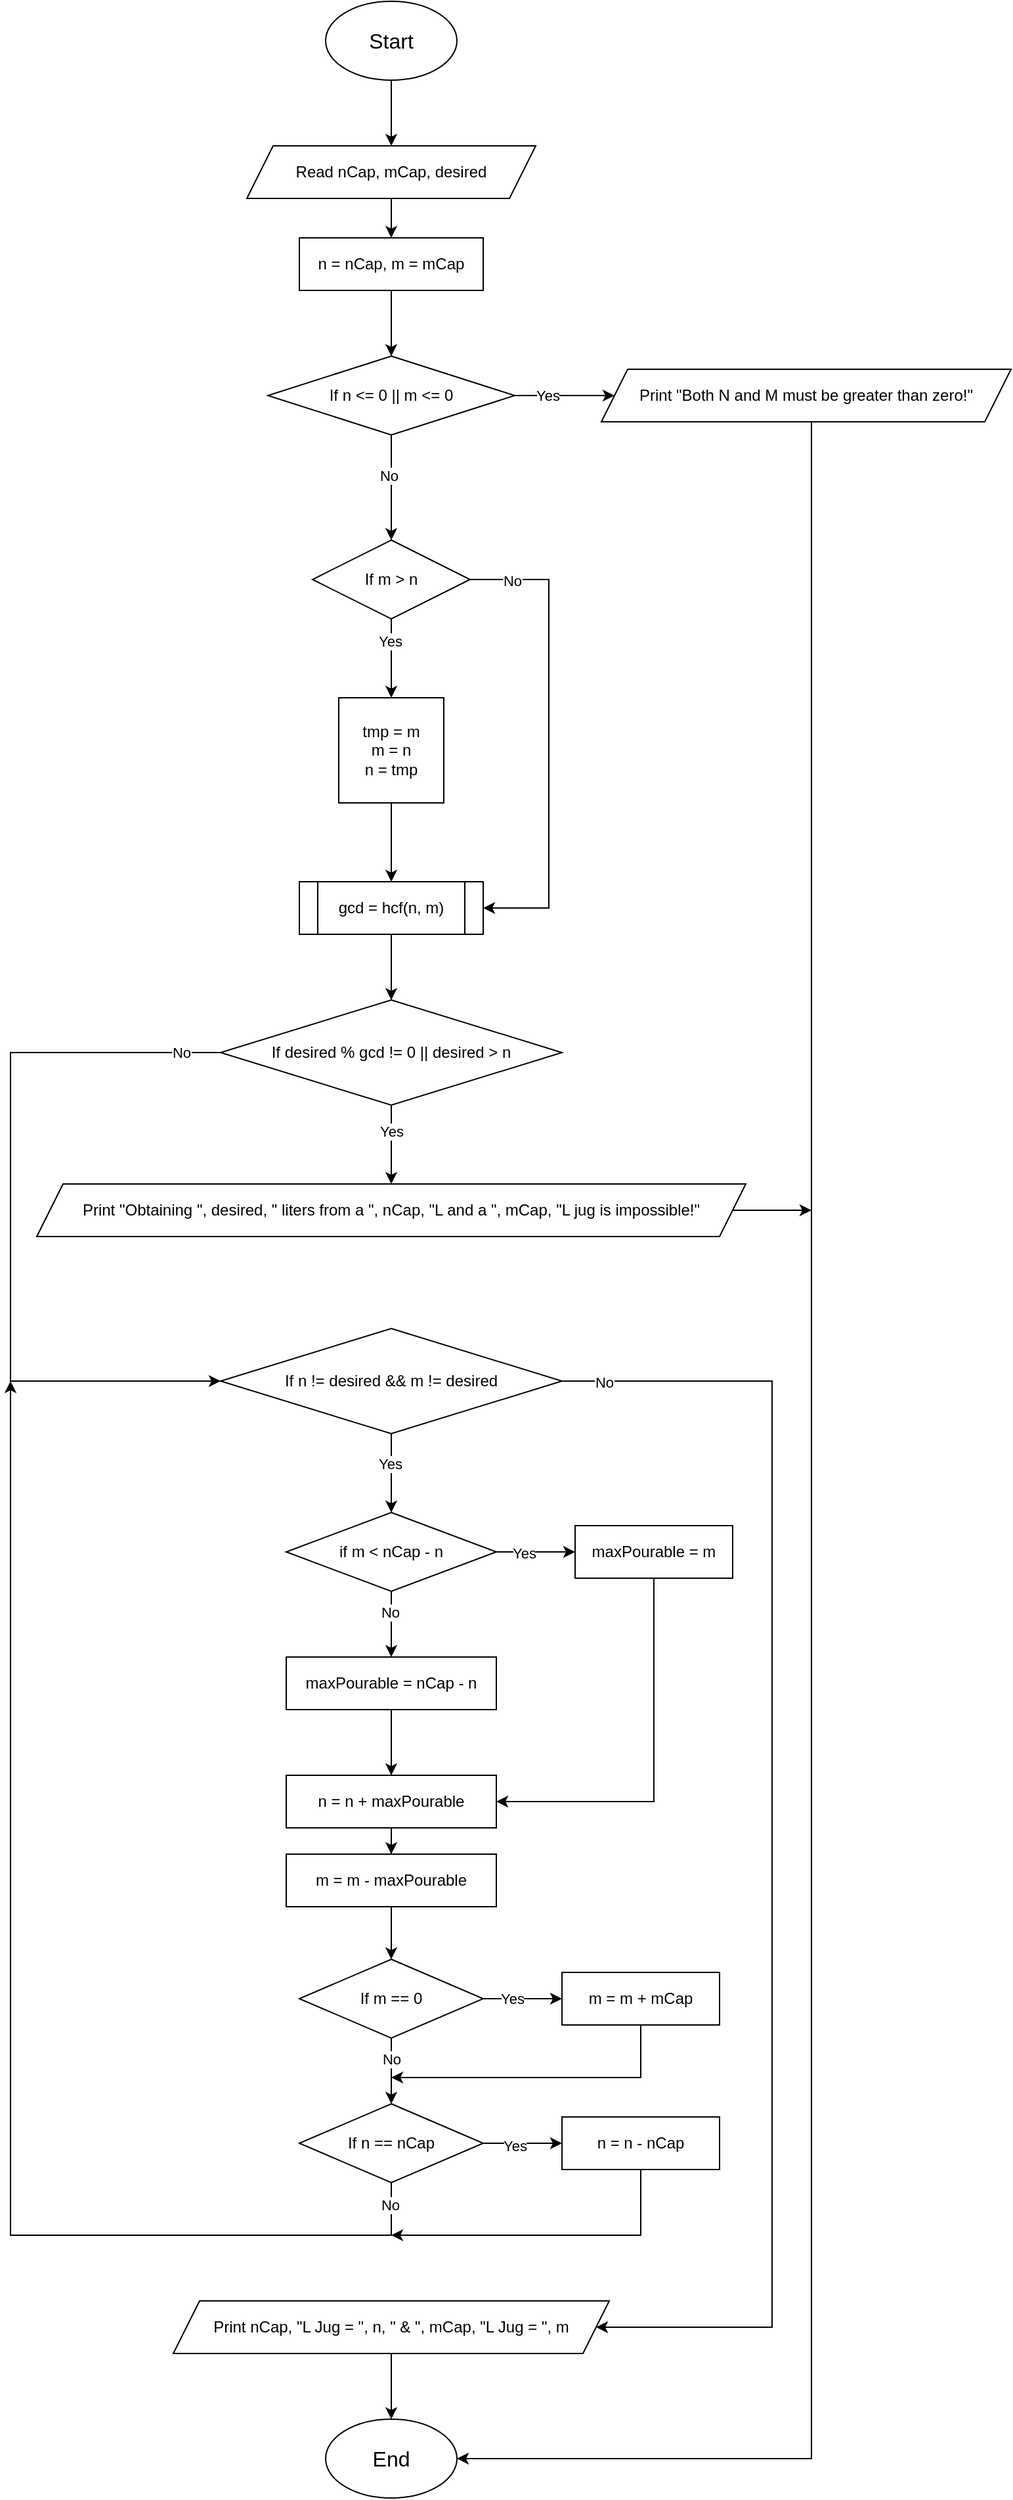 <mxfile version="24.7.8">
  <diagram id="C5RBs43oDa-KdzZeNtuy" name="Page-1">
    <mxGraphModel dx="2091" dy="1555" grid="1" gridSize="10" guides="1" tooltips="1" connect="1" arrows="1" fold="1" page="1" pageScale="1" pageWidth="827" pageHeight="1169" math="0" shadow="0">
      <root>
        <mxCell id="WIyWlLk6GJQsqaUBKTNV-0" />
        <mxCell id="WIyWlLk6GJQsqaUBKTNV-1" parent="WIyWlLk6GJQsqaUBKTNV-0" />
        <mxCell id="iKKr58bUpLhh_jPyrd8U-30" value="" style="edgeStyle=orthogonalEdgeStyle;rounded=0;orthogonalLoop=1;jettySize=auto;html=1;" edge="1" parent="WIyWlLk6GJQsqaUBKTNV-1" source="iKKr58bUpLhh_jPyrd8U-0" target="iKKr58bUpLhh_jPyrd8U-2">
          <mxGeometry relative="1" as="geometry" />
        </mxCell>
        <mxCell id="iKKr58bUpLhh_jPyrd8U-0" value="Start" style="ellipse;whiteSpace=wrap;html=1;fontSize=16;" vertex="1" parent="WIyWlLk6GJQsqaUBKTNV-1">
          <mxGeometry x="230" y="140" width="100" height="60" as="geometry" />
        </mxCell>
        <mxCell id="iKKr58bUpLhh_jPyrd8U-1" value="End" style="ellipse;whiteSpace=wrap;html=1;fontSize=16;" vertex="1" parent="WIyWlLk6GJQsqaUBKTNV-1">
          <mxGeometry x="230" y="1980" width="100" height="60" as="geometry" />
        </mxCell>
        <mxCell id="iKKr58bUpLhh_jPyrd8U-31" value="" style="edgeStyle=orthogonalEdgeStyle;rounded=0;orthogonalLoop=1;jettySize=auto;html=1;" edge="1" parent="WIyWlLk6GJQsqaUBKTNV-1" source="iKKr58bUpLhh_jPyrd8U-2" target="iKKr58bUpLhh_jPyrd8U-8">
          <mxGeometry relative="1" as="geometry" />
        </mxCell>
        <mxCell id="iKKr58bUpLhh_jPyrd8U-2" value="Read nCap, mCap, desired" style="shape=parallelogram;perimeter=parallelogramPerimeter;whiteSpace=wrap;html=1;fixedSize=1;" vertex="1" parent="WIyWlLk6GJQsqaUBKTNV-1">
          <mxGeometry x="170" y="250" width="220" height="40" as="geometry" />
        </mxCell>
        <mxCell id="iKKr58bUpLhh_jPyrd8U-32" value="" style="edgeStyle=orthogonalEdgeStyle;rounded=0;orthogonalLoop=1;jettySize=auto;html=1;" edge="1" parent="WIyWlLk6GJQsqaUBKTNV-1" source="iKKr58bUpLhh_jPyrd8U-8" target="iKKr58bUpLhh_jPyrd8U-9">
          <mxGeometry relative="1" as="geometry" />
        </mxCell>
        <mxCell id="iKKr58bUpLhh_jPyrd8U-8" value="n = nCap, m = mCap" style="rounded=0;whiteSpace=wrap;html=1;" vertex="1" parent="WIyWlLk6GJQsqaUBKTNV-1">
          <mxGeometry x="210" y="320" width="140" height="40" as="geometry" />
        </mxCell>
        <mxCell id="iKKr58bUpLhh_jPyrd8U-33" value="" style="edgeStyle=orthogonalEdgeStyle;rounded=0;orthogonalLoop=1;jettySize=auto;html=1;" edge="1" parent="WIyWlLk6GJQsqaUBKTNV-1" source="iKKr58bUpLhh_jPyrd8U-9" target="iKKr58bUpLhh_jPyrd8U-10">
          <mxGeometry relative="1" as="geometry" />
        </mxCell>
        <mxCell id="iKKr58bUpLhh_jPyrd8U-36" value="Yes" style="edgeLabel;html=1;align=center;verticalAlign=middle;resizable=0;points=[];" vertex="1" connectable="0" parent="iKKr58bUpLhh_jPyrd8U-33">
          <mxGeometry x="-0.352" relative="1" as="geometry">
            <mxPoint as="offset" />
          </mxGeometry>
        </mxCell>
        <mxCell id="iKKr58bUpLhh_jPyrd8U-35" value="" style="edgeStyle=orthogonalEdgeStyle;rounded=0;orthogonalLoop=1;jettySize=auto;html=1;" edge="1" parent="WIyWlLk6GJQsqaUBKTNV-1" source="iKKr58bUpLhh_jPyrd8U-9" target="iKKr58bUpLhh_jPyrd8U-11">
          <mxGeometry relative="1" as="geometry" />
        </mxCell>
        <mxCell id="iKKr58bUpLhh_jPyrd8U-37" value="No" style="edgeLabel;html=1;align=center;verticalAlign=middle;resizable=0;points=[];" vertex="1" connectable="0" parent="iKKr58bUpLhh_jPyrd8U-35">
          <mxGeometry x="-0.238" y="-2" relative="1" as="geometry">
            <mxPoint as="offset" />
          </mxGeometry>
        </mxCell>
        <mxCell id="iKKr58bUpLhh_jPyrd8U-9" value="&lt;div&gt;If n &amp;lt;= 0 || m &amp;lt;= 0&lt;/div&gt;" style="rhombus;whiteSpace=wrap;html=1;" vertex="1" parent="WIyWlLk6GJQsqaUBKTNV-1">
          <mxGeometry x="186" y="410" width="188" height="60" as="geometry" />
        </mxCell>
        <mxCell id="iKKr58bUpLhh_jPyrd8U-34" style="edgeStyle=orthogonalEdgeStyle;rounded=0;orthogonalLoop=1;jettySize=auto;html=1;exitX=0.5;exitY=1;exitDx=0;exitDy=0;entryX=1;entryY=0.5;entryDx=0;entryDy=0;" edge="1" parent="WIyWlLk6GJQsqaUBKTNV-1" source="iKKr58bUpLhh_jPyrd8U-10" target="iKKr58bUpLhh_jPyrd8U-1">
          <mxGeometry relative="1" as="geometry">
            <Array as="points">
              <mxPoint x="600" y="460" />
              <mxPoint x="600" y="2010" />
            </Array>
          </mxGeometry>
        </mxCell>
        <mxCell id="iKKr58bUpLhh_jPyrd8U-10" value="Print&amp;nbsp;&quot;Both N and M must be greater than zero!&quot;" style="shape=parallelogram;perimeter=parallelogramPerimeter;whiteSpace=wrap;html=1;fixedSize=1;" vertex="1" parent="WIyWlLk6GJQsqaUBKTNV-1">
          <mxGeometry x="440" y="420" width="312" height="40" as="geometry" />
        </mxCell>
        <mxCell id="iKKr58bUpLhh_jPyrd8U-38" value="" style="edgeStyle=orthogonalEdgeStyle;rounded=0;orthogonalLoop=1;jettySize=auto;html=1;" edge="1" parent="WIyWlLk6GJQsqaUBKTNV-1" source="iKKr58bUpLhh_jPyrd8U-11" target="iKKr58bUpLhh_jPyrd8U-12">
          <mxGeometry relative="1" as="geometry" />
        </mxCell>
        <mxCell id="iKKr58bUpLhh_jPyrd8U-42" value="Yes" style="edgeLabel;html=1;align=center;verticalAlign=middle;resizable=0;points=[];" vertex="1" connectable="0" parent="iKKr58bUpLhh_jPyrd8U-38">
          <mxGeometry x="-0.448" y="-1" relative="1" as="geometry">
            <mxPoint as="offset" />
          </mxGeometry>
        </mxCell>
        <mxCell id="iKKr58bUpLhh_jPyrd8U-40" style="edgeStyle=orthogonalEdgeStyle;rounded=0;orthogonalLoop=1;jettySize=auto;html=1;exitX=1;exitY=0.5;exitDx=0;exitDy=0;entryX=1;entryY=0.5;entryDx=0;entryDy=0;" edge="1" parent="WIyWlLk6GJQsqaUBKTNV-1" source="iKKr58bUpLhh_jPyrd8U-11" target="iKKr58bUpLhh_jPyrd8U-14">
          <mxGeometry relative="1" as="geometry">
            <Array as="points">
              <mxPoint x="400" y="580" />
              <mxPoint x="400" y="830" />
            </Array>
          </mxGeometry>
        </mxCell>
        <mxCell id="iKKr58bUpLhh_jPyrd8U-41" value="No" style="edgeLabel;html=1;align=center;verticalAlign=middle;resizable=0;points=[];" vertex="1" connectable="0" parent="iKKr58bUpLhh_jPyrd8U-40">
          <mxGeometry x="-0.824" y="-1" relative="1" as="geometry">
            <mxPoint as="offset" />
          </mxGeometry>
        </mxCell>
        <mxCell id="iKKr58bUpLhh_jPyrd8U-11" value="&lt;div&gt;If m &amp;gt; n&lt;/div&gt;" style="rhombus;whiteSpace=wrap;html=1;" vertex="1" parent="WIyWlLk6GJQsqaUBKTNV-1">
          <mxGeometry x="220" y="550" width="120" height="60" as="geometry" />
        </mxCell>
        <mxCell id="iKKr58bUpLhh_jPyrd8U-39" value="" style="edgeStyle=orthogonalEdgeStyle;rounded=0;orthogonalLoop=1;jettySize=auto;html=1;" edge="1" parent="WIyWlLk6GJQsqaUBKTNV-1" source="iKKr58bUpLhh_jPyrd8U-12" target="iKKr58bUpLhh_jPyrd8U-14">
          <mxGeometry relative="1" as="geometry" />
        </mxCell>
        <mxCell id="iKKr58bUpLhh_jPyrd8U-12" value="tmp = m&lt;div&gt;m = n&lt;/div&gt;&lt;div&gt;n = tmp&lt;/div&gt;" style="rounded=0;whiteSpace=wrap;html=1;" vertex="1" parent="WIyWlLk6GJQsqaUBKTNV-1">
          <mxGeometry x="240" y="670" width="80" height="80" as="geometry" />
        </mxCell>
        <mxCell id="iKKr58bUpLhh_jPyrd8U-43" value="" style="edgeStyle=orthogonalEdgeStyle;rounded=0;orthogonalLoop=1;jettySize=auto;html=1;" edge="1" parent="WIyWlLk6GJQsqaUBKTNV-1" source="iKKr58bUpLhh_jPyrd8U-14" target="iKKr58bUpLhh_jPyrd8U-15">
          <mxGeometry relative="1" as="geometry" />
        </mxCell>
        <mxCell id="iKKr58bUpLhh_jPyrd8U-14" value="gcd = hcf(n, m)" style="shape=process;whiteSpace=wrap;html=1;backgroundOutline=1;" vertex="1" parent="WIyWlLk6GJQsqaUBKTNV-1">
          <mxGeometry x="210" y="810" width="140" height="40" as="geometry" />
        </mxCell>
        <mxCell id="iKKr58bUpLhh_jPyrd8U-44" value="" style="edgeStyle=orthogonalEdgeStyle;rounded=0;orthogonalLoop=1;jettySize=auto;html=1;" edge="1" parent="WIyWlLk6GJQsqaUBKTNV-1" source="iKKr58bUpLhh_jPyrd8U-15" target="iKKr58bUpLhh_jPyrd8U-16">
          <mxGeometry relative="1" as="geometry" />
        </mxCell>
        <mxCell id="iKKr58bUpLhh_jPyrd8U-47" value="Yes" style="edgeLabel;html=1;align=center;verticalAlign=middle;resizable=0;points=[];" vertex="1" connectable="0" parent="iKKr58bUpLhh_jPyrd8U-44">
          <mxGeometry x="-0.346" y="-2" relative="1" as="geometry">
            <mxPoint x="2" as="offset" />
          </mxGeometry>
        </mxCell>
        <mxCell id="iKKr58bUpLhh_jPyrd8U-46" style="edgeStyle=orthogonalEdgeStyle;rounded=0;orthogonalLoop=1;jettySize=auto;html=1;exitX=0;exitY=0.5;exitDx=0;exitDy=0;entryX=0;entryY=0.5;entryDx=0;entryDy=0;" edge="1" parent="WIyWlLk6GJQsqaUBKTNV-1" source="iKKr58bUpLhh_jPyrd8U-15" target="iKKr58bUpLhh_jPyrd8U-17">
          <mxGeometry relative="1" as="geometry">
            <Array as="points">
              <mxPoint x="-10" y="940" />
              <mxPoint x="-10" y="1190" />
            </Array>
          </mxGeometry>
        </mxCell>
        <mxCell id="iKKr58bUpLhh_jPyrd8U-48" value="No" style="edgeLabel;html=1;align=center;verticalAlign=middle;resizable=0;points=[];" vertex="1" connectable="0" parent="iKKr58bUpLhh_jPyrd8U-46">
          <mxGeometry x="-0.881" y="-1" relative="1" as="geometry">
            <mxPoint x="4" y="1" as="offset" />
          </mxGeometry>
        </mxCell>
        <mxCell id="iKKr58bUpLhh_jPyrd8U-15" value="&lt;div&gt;If&amp;nbsp;desired % gcd != 0 || desired &amp;gt; n&lt;/div&gt;" style="rhombus;whiteSpace=wrap;html=1;" vertex="1" parent="WIyWlLk6GJQsqaUBKTNV-1">
          <mxGeometry x="150" y="900" width="260" height="80" as="geometry" />
        </mxCell>
        <mxCell id="iKKr58bUpLhh_jPyrd8U-45" style="edgeStyle=orthogonalEdgeStyle;rounded=0;orthogonalLoop=1;jettySize=auto;html=1;" edge="1" parent="WIyWlLk6GJQsqaUBKTNV-1" source="iKKr58bUpLhh_jPyrd8U-16">
          <mxGeometry relative="1" as="geometry">
            <mxPoint x="600" y="1060" as="targetPoint" />
          </mxGeometry>
        </mxCell>
        <mxCell id="iKKr58bUpLhh_jPyrd8U-16" value="Print &quot;Obtaining &quot;, desired, &quot; liters from a &quot;, nCap, &quot;L and a &quot;, mCap, &quot;L jug is impossible!&quot;" style="shape=parallelogram;perimeter=parallelogramPerimeter;whiteSpace=wrap;html=1;fixedSize=1;" vertex="1" parent="WIyWlLk6GJQsqaUBKTNV-1">
          <mxGeometry x="10" y="1040" width="540" height="40" as="geometry" />
        </mxCell>
        <mxCell id="iKKr58bUpLhh_jPyrd8U-51" style="edgeStyle=orthogonalEdgeStyle;rounded=0;orthogonalLoop=1;jettySize=auto;html=1;exitX=1;exitY=0.5;exitDx=0;exitDy=0;entryX=1;entryY=0.5;entryDx=0;entryDy=0;" edge="1" parent="WIyWlLk6GJQsqaUBKTNV-1" source="iKKr58bUpLhh_jPyrd8U-17" target="iKKr58bUpLhh_jPyrd8U-29">
          <mxGeometry relative="1" as="geometry">
            <Array as="points">
              <mxPoint x="570" y="1190" />
              <mxPoint x="570" y="1910" />
            </Array>
          </mxGeometry>
        </mxCell>
        <mxCell id="iKKr58bUpLhh_jPyrd8U-54" value="No" style="edgeLabel;html=1;align=center;verticalAlign=middle;resizable=0;points=[];" vertex="1" connectable="0" parent="iKKr58bUpLhh_jPyrd8U-51">
          <mxGeometry x="-0.938" y="-1" relative="1" as="geometry">
            <mxPoint as="offset" />
          </mxGeometry>
        </mxCell>
        <mxCell id="iKKr58bUpLhh_jPyrd8U-52" value="" style="edgeStyle=orthogonalEdgeStyle;rounded=0;orthogonalLoop=1;jettySize=auto;html=1;" edge="1" parent="WIyWlLk6GJQsqaUBKTNV-1" source="iKKr58bUpLhh_jPyrd8U-17" target="iKKr58bUpLhh_jPyrd8U-18">
          <mxGeometry relative="1" as="geometry" />
        </mxCell>
        <mxCell id="iKKr58bUpLhh_jPyrd8U-53" value="Yes" style="edgeLabel;html=1;align=center;verticalAlign=middle;resizable=0;points=[];" vertex="1" connectable="0" parent="iKKr58bUpLhh_jPyrd8U-52">
          <mxGeometry x="-0.236" y="-1" relative="1" as="geometry">
            <mxPoint as="offset" />
          </mxGeometry>
        </mxCell>
        <mxCell id="iKKr58bUpLhh_jPyrd8U-17" value="&lt;div&gt;If&amp;nbsp;n != desired &amp;amp;&amp;amp; m != desired&lt;/div&gt;" style="rhombus;whiteSpace=wrap;html=1;" vertex="1" parent="WIyWlLk6GJQsqaUBKTNV-1">
          <mxGeometry x="150" y="1150" width="260" height="80" as="geometry" />
        </mxCell>
        <mxCell id="iKKr58bUpLhh_jPyrd8U-55" value="" style="edgeStyle=orthogonalEdgeStyle;rounded=0;orthogonalLoop=1;jettySize=auto;html=1;" edge="1" parent="WIyWlLk6GJQsqaUBKTNV-1" source="iKKr58bUpLhh_jPyrd8U-18" target="iKKr58bUpLhh_jPyrd8U-19">
          <mxGeometry relative="1" as="geometry" />
        </mxCell>
        <mxCell id="iKKr58bUpLhh_jPyrd8U-60" value="Yes" style="edgeLabel;html=1;align=center;verticalAlign=middle;resizable=0;points=[];" vertex="1" connectable="0" parent="iKKr58bUpLhh_jPyrd8U-55">
          <mxGeometry x="-0.301" y="-1" relative="1" as="geometry">
            <mxPoint as="offset" />
          </mxGeometry>
        </mxCell>
        <mxCell id="iKKr58bUpLhh_jPyrd8U-56" value="" style="edgeStyle=orthogonalEdgeStyle;rounded=0;orthogonalLoop=1;jettySize=auto;html=1;" edge="1" parent="WIyWlLk6GJQsqaUBKTNV-1" source="iKKr58bUpLhh_jPyrd8U-18" target="iKKr58bUpLhh_jPyrd8U-20">
          <mxGeometry relative="1" as="geometry" />
        </mxCell>
        <mxCell id="iKKr58bUpLhh_jPyrd8U-61" value="No" style="edgeLabel;html=1;align=center;verticalAlign=middle;resizable=0;points=[];" vertex="1" connectable="0" parent="iKKr58bUpLhh_jPyrd8U-56">
          <mxGeometry x="-0.379" y="-1" relative="1" as="geometry">
            <mxPoint as="offset" />
          </mxGeometry>
        </mxCell>
        <mxCell id="iKKr58bUpLhh_jPyrd8U-18" value="&lt;div&gt;if&amp;nbsp;m &amp;lt; nCap - n&lt;/div&gt;" style="rhombus;whiteSpace=wrap;html=1;" vertex="1" parent="WIyWlLk6GJQsqaUBKTNV-1">
          <mxGeometry x="200" y="1290" width="160" height="60" as="geometry" />
        </mxCell>
        <mxCell id="iKKr58bUpLhh_jPyrd8U-59" style="edgeStyle=orthogonalEdgeStyle;rounded=0;orthogonalLoop=1;jettySize=auto;html=1;entryX=1;entryY=0.5;entryDx=0;entryDy=0;" edge="1" parent="WIyWlLk6GJQsqaUBKTNV-1" source="iKKr58bUpLhh_jPyrd8U-19" target="iKKr58bUpLhh_jPyrd8U-23">
          <mxGeometry relative="1" as="geometry">
            <Array as="points">
              <mxPoint x="480" y="1510" />
            </Array>
          </mxGeometry>
        </mxCell>
        <mxCell id="iKKr58bUpLhh_jPyrd8U-19" value="maxPourable = m" style="rounded=0;whiteSpace=wrap;html=1;" vertex="1" parent="WIyWlLk6GJQsqaUBKTNV-1">
          <mxGeometry x="420" y="1300" width="120" height="40" as="geometry" />
        </mxCell>
        <mxCell id="iKKr58bUpLhh_jPyrd8U-58" style="edgeStyle=orthogonalEdgeStyle;rounded=0;orthogonalLoop=1;jettySize=auto;html=1;entryX=0.5;entryY=0;entryDx=0;entryDy=0;" edge="1" parent="WIyWlLk6GJQsqaUBKTNV-1" source="iKKr58bUpLhh_jPyrd8U-20" target="iKKr58bUpLhh_jPyrd8U-23">
          <mxGeometry relative="1" as="geometry" />
        </mxCell>
        <mxCell id="iKKr58bUpLhh_jPyrd8U-20" value="maxPourable = nCap - n" style="rounded=0;whiteSpace=wrap;html=1;" vertex="1" parent="WIyWlLk6GJQsqaUBKTNV-1">
          <mxGeometry x="200" y="1400" width="160" height="40" as="geometry" />
        </mxCell>
        <mxCell id="iKKr58bUpLhh_jPyrd8U-62" style="edgeStyle=orthogonalEdgeStyle;rounded=0;orthogonalLoop=1;jettySize=auto;html=1;entryX=0.5;entryY=0;entryDx=0;entryDy=0;" edge="1" parent="WIyWlLk6GJQsqaUBKTNV-1" source="iKKr58bUpLhh_jPyrd8U-23" target="iKKr58bUpLhh_jPyrd8U-24">
          <mxGeometry relative="1" as="geometry" />
        </mxCell>
        <mxCell id="iKKr58bUpLhh_jPyrd8U-23" value="n = n + maxPourable" style="rounded=0;whiteSpace=wrap;html=1;" vertex="1" parent="WIyWlLk6GJQsqaUBKTNV-1">
          <mxGeometry x="200" y="1490" width="160" height="40" as="geometry" />
        </mxCell>
        <mxCell id="iKKr58bUpLhh_jPyrd8U-63" value="" style="edgeStyle=orthogonalEdgeStyle;rounded=0;orthogonalLoop=1;jettySize=auto;html=1;" edge="1" parent="WIyWlLk6GJQsqaUBKTNV-1" source="iKKr58bUpLhh_jPyrd8U-24" target="iKKr58bUpLhh_jPyrd8U-25">
          <mxGeometry relative="1" as="geometry" />
        </mxCell>
        <mxCell id="iKKr58bUpLhh_jPyrd8U-24" value="m = m - maxPourable" style="rounded=0;whiteSpace=wrap;html=1;" vertex="1" parent="WIyWlLk6GJQsqaUBKTNV-1">
          <mxGeometry x="200" y="1550" width="160" height="40" as="geometry" />
        </mxCell>
        <mxCell id="iKKr58bUpLhh_jPyrd8U-64" value="" style="edgeStyle=orthogonalEdgeStyle;rounded=0;orthogonalLoop=1;jettySize=auto;html=1;" edge="1" parent="WIyWlLk6GJQsqaUBKTNV-1" source="iKKr58bUpLhh_jPyrd8U-25" target="iKKr58bUpLhh_jPyrd8U-26">
          <mxGeometry relative="1" as="geometry" />
        </mxCell>
        <mxCell id="iKKr58bUpLhh_jPyrd8U-66" value="Yes" style="edgeLabel;html=1;align=center;verticalAlign=middle;resizable=0;points=[];" vertex="1" connectable="0" parent="iKKr58bUpLhh_jPyrd8U-64">
          <mxGeometry x="-0.264" relative="1" as="geometry">
            <mxPoint as="offset" />
          </mxGeometry>
        </mxCell>
        <mxCell id="iKKr58bUpLhh_jPyrd8U-65" value="" style="edgeStyle=orthogonalEdgeStyle;rounded=0;orthogonalLoop=1;jettySize=auto;html=1;" edge="1" parent="WIyWlLk6GJQsqaUBKTNV-1" source="iKKr58bUpLhh_jPyrd8U-25" target="iKKr58bUpLhh_jPyrd8U-27">
          <mxGeometry relative="1" as="geometry" />
        </mxCell>
        <mxCell id="iKKr58bUpLhh_jPyrd8U-67" value="No" style="edgeLabel;html=1;align=center;verticalAlign=middle;resizable=0;points=[];" vertex="1" connectable="0" parent="iKKr58bUpLhh_jPyrd8U-65">
          <mxGeometry x="-0.379" relative="1" as="geometry">
            <mxPoint as="offset" />
          </mxGeometry>
        </mxCell>
        <mxCell id="iKKr58bUpLhh_jPyrd8U-25" value="If m == 0" style="rhombus;whiteSpace=wrap;html=1;" vertex="1" parent="WIyWlLk6GJQsqaUBKTNV-1">
          <mxGeometry x="210" y="1630" width="140" height="60" as="geometry" />
        </mxCell>
        <mxCell id="iKKr58bUpLhh_jPyrd8U-69" style="edgeStyle=orthogonalEdgeStyle;rounded=0;orthogonalLoop=1;jettySize=auto;html=1;exitX=0.5;exitY=1;exitDx=0;exitDy=0;" edge="1" parent="WIyWlLk6GJQsqaUBKTNV-1" source="iKKr58bUpLhh_jPyrd8U-26">
          <mxGeometry relative="1" as="geometry">
            <mxPoint x="280" y="1720" as="targetPoint" />
            <Array as="points">
              <mxPoint x="470" y="1720" />
              <mxPoint x="280" y="1720" />
            </Array>
          </mxGeometry>
        </mxCell>
        <mxCell id="iKKr58bUpLhh_jPyrd8U-26" value="m = m + mCap" style="rounded=0;whiteSpace=wrap;html=1;" vertex="1" parent="WIyWlLk6GJQsqaUBKTNV-1">
          <mxGeometry x="410" y="1640" width="120" height="40" as="geometry" />
        </mxCell>
        <mxCell id="iKKr58bUpLhh_jPyrd8U-49" style="edgeStyle=orthogonalEdgeStyle;rounded=0;orthogonalLoop=1;jettySize=auto;html=1;exitX=0.5;exitY=1;exitDx=0;exitDy=0;" edge="1" parent="WIyWlLk6GJQsqaUBKTNV-1" source="iKKr58bUpLhh_jPyrd8U-27">
          <mxGeometry relative="1" as="geometry">
            <mxPoint x="-10" y="1190" as="targetPoint" />
            <Array as="points">
              <mxPoint x="280" y="1840" />
              <mxPoint x="-10" y="1840" />
              <mxPoint x="-10" y="1210" />
            </Array>
          </mxGeometry>
        </mxCell>
        <mxCell id="iKKr58bUpLhh_jPyrd8U-70" value="No" style="edgeLabel;html=1;align=center;verticalAlign=middle;resizable=0;points=[];" vertex="1" connectable="0" parent="iKKr58bUpLhh_jPyrd8U-49">
          <mxGeometry x="-0.966" y="-1" relative="1" as="geometry">
            <mxPoint as="offset" />
          </mxGeometry>
        </mxCell>
        <mxCell id="iKKr58bUpLhh_jPyrd8U-50" value="" style="edgeStyle=orthogonalEdgeStyle;rounded=0;orthogonalLoop=1;jettySize=auto;html=1;" edge="1" parent="WIyWlLk6GJQsqaUBKTNV-1" source="iKKr58bUpLhh_jPyrd8U-27" target="iKKr58bUpLhh_jPyrd8U-28">
          <mxGeometry relative="1" as="geometry" />
        </mxCell>
        <mxCell id="iKKr58bUpLhh_jPyrd8U-68" value="Yes" style="edgeLabel;html=1;align=center;verticalAlign=middle;resizable=0;points=[];" vertex="1" connectable="0" parent="iKKr58bUpLhh_jPyrd8U-50">
          <mxGeometry x="-0.215" y="-2" relative="1" as="geometry">
            <mxPoint as="offset" />
          </mxGeometry>
        </mxCell>
        <mxCell id="iKKr58bUpLhh_jPyrd8U-27" value="If n == nCap" style="rhombus;whiteSpace=wrap;html=1;" vertex="1" parent="WIyWlLk6GJQsqaUBKTNV-1">
          <mxGeometry x="210" y="1740" width="140" height="60" as="geometry" />
        </mxCell>
        <mxCell id="iKKr58bUpLhh_jPyrd8U-71" style="edgeStyle=orthogonalEdgeStyle;rounded=0;orthogonalLoop=1;jettySize=auto;html=1;exitX=0.5;exitY=1;exitDx=0;exitDy=0;" edge="1" parent="WIyWlLk6GJQsqaUBKTNV-1" source="iKKr58bUpLhh_jPyrd8U-28">
          <mxGeometry relative="1" as="geometry">
            <mxPoint x="280" y="1840" as="targetPoint" />
            <Array as="points">
              <mxPoint x="470" y="1840" />
            </Array>
          </mxGeometry>
        </mxCell>
        <mxCell id="iKKr58bUpLhh_jPyrd8U-28" value="n = n - nCap" style="rounded=0;whiteSpace=wrap;html=1;" vertex="1" parent="WIyWlLk6GJQsqaUBKTNV-1">
          <mxGeometry x="410" y="1750" width="120" height="40" as="geometry" />
        </mxCell>
        <mxCell id="iKKr58bUpLhh_jPyrd8U-72" value="" style="edgeStyle=orthogonalEdgeStyle;rounded=0;orthogonalLoop=1;jettySize=auto;html=1;" edge="1" parent="WIyWlLk6GJQsqaUBKTNV-1" source="iKKr58bUpLhh_jPyrd8U-29" target="iKKr58bUpLhh_jPyrd8U-1">
          <mxGeometry relative="1" as="geometry" />
        </mxCell>
        <mxCell id="iKKr58bUpLhh_jPyrd8U-29" value="Print nCap, &quot;L Jug = &quot;, n, &quot; &amp;amp; &quot;, mCap, &quot;L Jug = &quot;, m" style="shape=parallelogram;perimeter=parallelogramPerimeter;whiteSpace=wrap;html=1;fixedSize=1;" vertex="1" parent="WIyWlLk6GJQsqaUBKTNV-1">
          <mxGeometry x="114" y="1890" width="332" height="40" as="geometry" />
        </mxCell>
      </root>
    </mxGraphModel>
  </diagram>
</mxfile>
